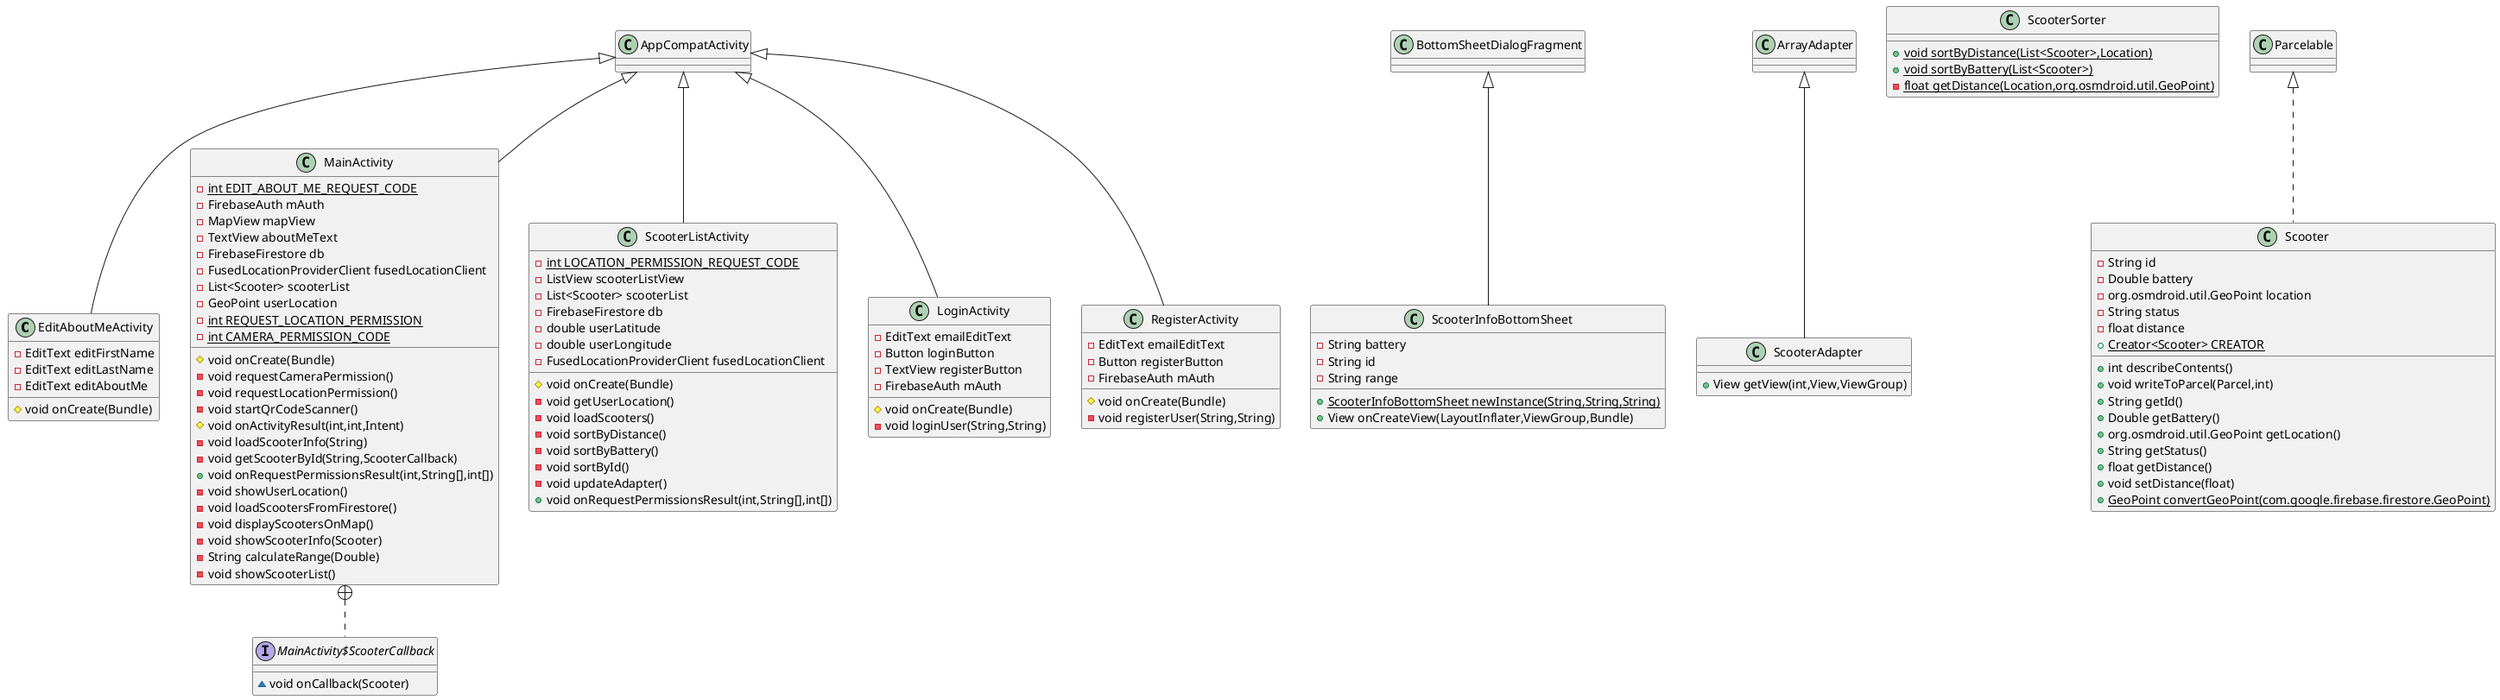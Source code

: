 @startuml
class EditAboutMeActivity {
- EditText editFirstName
- EditText editLastName
- EditText editAboutMe
# void onCreate(Bundle)
}


class ScooterInfoBottomSheet {
- String battery
- String id
- String range
+ {static} ScooterInfoBottomSheet newInstance(String,String,String)
+ View onCreateView(LayoutInflater,ViewGroup,Bundle)
}


class MainActivity {
- {static} int EDIT_ABOUT_ME_REQUEST_CODE
- FirebaseAuth mAuth
- MapView mapView
- TextView aboutMeText
- FirebaseFirestore db
- FusedLocationProviderClient fusedLocationClient
- List<Scooter> scooterList
- GeoPoint userLocation
- {static} int REQUEST_LOCATION_PERMISSION
- {static} int CAMERA_PERMISSION_CODE
# void onCreate(Bundle)
- void requestCameraPermission()
- void requestLocationPermission()
- void startQrCodeScanner()
# void onActivityResult(int,int,Intent)
- void loadScooterInfo(String)
- void getScooterById(String,ScooterCallback)
+ void onRequestPermissionsResult(int,String[],int[])
- void showUserLocation()
- void loadScootersFromFirestore()
- void displayScootersOnMap()
- void showScooterInfo(Scooter)
- String calculateRange(Double)
- void showScooterList()
}


interface MainActivity$ScooterCallback {
~ void onCallback(Scooter)
}

class ScooterAdapter {
+ View getView(int,View,ViewGroup)
}

class ScooterSorter {
+ {static} void sortByDistance(List<Scooter>,Location)
+ {static} void sortByBattery(List<Scooter>)
- {static} float getDistance(Location,org.osmdroid.util.GeoPoint)
}

class ScooterListActivity {
- {static} int LOCATION_PERMISSION_REQUEST_CODE
- ListView scooterListView
- List<Scooter> scooterList
- FirebaseFirestore db
- double userLatitude
- double userLongitude
- FusedLocationProviderClient fusedLocationClient
# void onCreate(Bundle)
- void getUserLocation()
- void loadScooters()
- void sortByDistance()
- void sortByBattery()
- void sortById()
- void updateAdapter()
+ void onRequestPermissionsResult(int,String[],int[])
}


class LoginActivity {
- EditText emailEditText
- Button loginButton
- TextView registerButton
- FirebaseAuth mAuth
# void onCreate(Bundle)
- void loginUser(String,String)
}


class Scooter {
- String id
- Double battery
- org.osmdroid.util.GeoPoint location
- String status
- float distance
+ {static} Creator<Scooter> CREATOR
+ int describeContents()
+ void writeToParcel(Parcel,int)
+ String getId()
+ Double getBattery()
+ org.osmdroid.util.GeoPoint getLocation()
+ String getStatus()
+ float getDistance()
+ void setDistance(float)
+ {static} GeoPoint convertGeoPoint(com.google.firebase.firestore.GeoPoint)
}


class RegisterActivity {
- EditText emailEditText
- Button registerButton
- FirebaseAuth mAuth
# void onCreate(Bundle)
- void registerUser(String,String)
}




AppCompatActivity <|-- EditAboutMeActivity
BottomSheetDialogFragment <|-- ScooterInfoBottomSheet
AppCompatActivity <|-- MainActivity
MainActivity +.. MainActivity$ScooterCallback
ArrayAdapter <|-- ScooterAdapter
AppCompatActivity <|-- ScooterListActivity
AppCompatActivity <|-- LoginActivity
Parcelable <|.. Scooter
AppCompatActivity <|-- RegisterActivity
@enduml